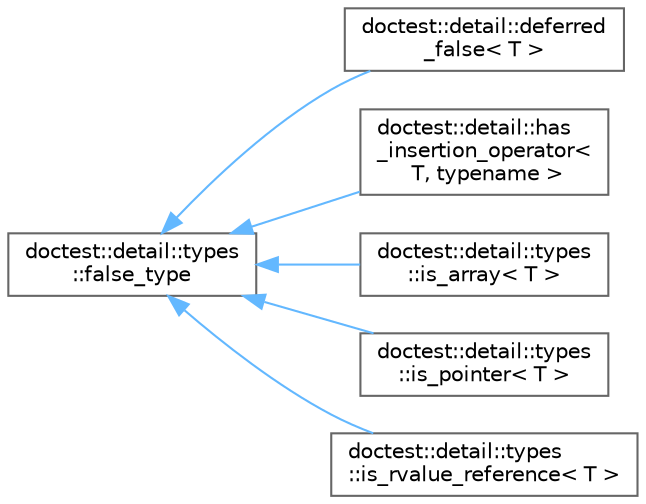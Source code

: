 digraph "Gráfico de Hierarquia de Classes"
{
 // LATEX_PDF_SIZE
  bgcolor="transparent";
  edge [fontname=Helvetica,fontsize=10,labelfontname=Helvetica,labelfontsize=10];
  node [fontname=Helvetica,fontsize=10,shape=box,height=0.2,width=0.4];
  rankdir="LR";
  Node0 [id="Node000000",label="doctest::detail::types\l::false_type",height=0.2,width=0.4,color="grey40", fillcolor="white", style="filled",URL="$structdoctest_1_1detail_1_1types_1_1false__type.html",tooltip=" "];
  Node0 -> Node1 [id="edge15_Node000000_Node000001",dir="back",color="steelblue1",style="solid",tooltip=" "];
  Node1 [id="Node000001",label="doctest::detail::deferred\l_false\< T \>",height=0.2,width=0.4,color="grey40", fillcolor="white", style="filled",URL="$structdoctest_1_1detail_1_1deferred__false.html",tooltip=" "];
  Node0 -> Node2 [id="edge16_Node000000_Node000002",dir="back",color="steelblue1",style="solid",tooltip=" "];
  Node2 [id="Node000002",label="doctest::detail::has\l_insertion_operator\<\l T, typename \>",height=0.2,width=0.4,color="grey40", fillcolor="white", style="filled",URL="$structdoctest_1_1detail_1_1has__insertion__operator.html",tooltip=" "];
  Node0 -> Node3 [id="edge17_Node000000_Node000003",dir="back",color="steelblue1",style="solid",tooltip=" "];
  Node3 [id="Node000003",label="doctest::detail::types\l::is_array\< T \>",height=0.2,width=0.4,color="grey40", fillcolor="white", style="filled",URL="$structdoctest_1_1detail_1_1types_1_1is__array.html",tooltip=" "];
  Node0 -> Node4 [id="edge18_Node000000_Node000004",dir="back",color="steelblue1",style="solid",tooltip=" "];
  Node4 [id="Node000004",label="doctest::detail::types\l::is_pointer\< T \>",height=0.2,width=0.4,color="grey40", fillcolor="white", style="filled",URL="$structdoctest_1_1detail_1_1types_1_1is__pointer.html",tooltip=" "];
  Node0 -> Node5 [id="edge19_Node000000_Node000005",dir="back",color="steelblue1",style="solid",tooltip=" "];
  Node5 [id="Node000005",label="doctest::detail::types\l::is_rvalue_reference\< T \>",height=0.2,width=0.4,color="grey40", fillcolor="white", style="filled",URL="$structdoctest_1_1detail_1_1types_1_1is__rvalue__reference.html",tooltip=" "];
}
